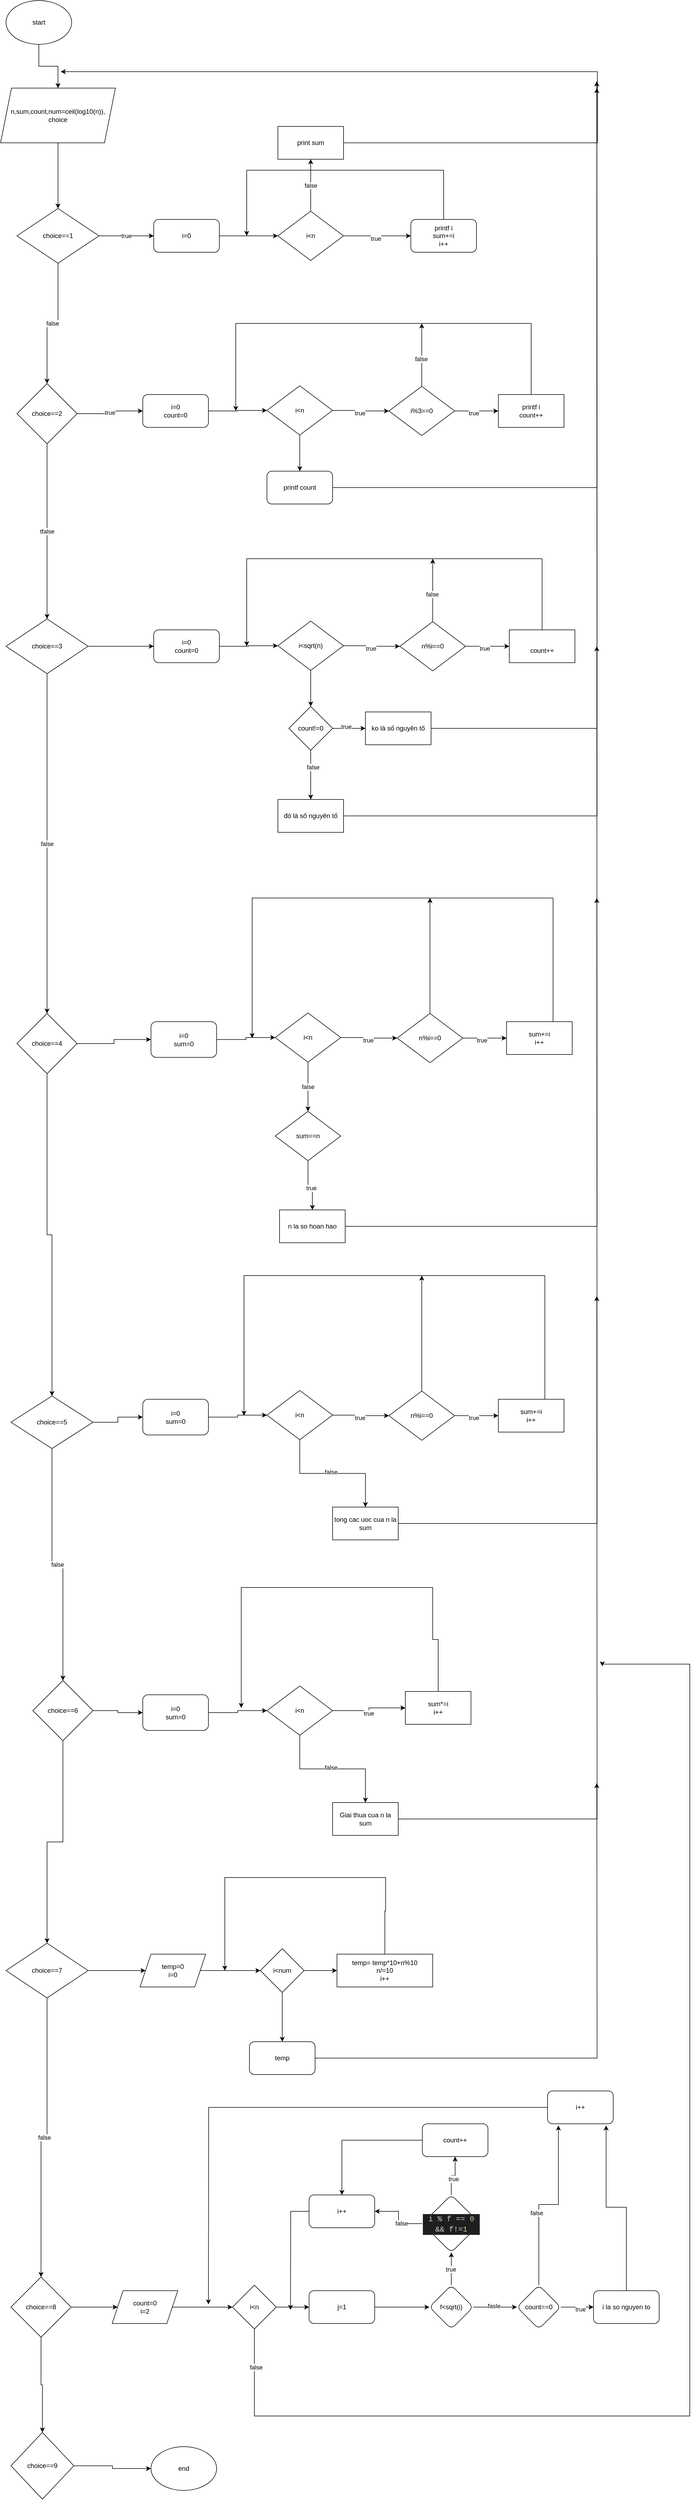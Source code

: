<mxfile version="22.0.3" type="device">
  <diagram id="C5RBs43oDa-KdzZeNtuy" name="Page-1">
    <mxGraphModel dx="1233" dy="794" grid="1" gridSize="10" guides="1" tooltips="1" connect="1" arrows="1" fold="1" page="1" pageScale="1" pageWidth="827" pageHeight="1169" math="0" shadow="0">
      <root>
        <mxCell id="WIyWlLk6GJQsqaUBKTNV-0" />
        <mxCell id="WIyWlLk6GJQsqaUBKTNV-1" parent="WIyWlLk6GJQsqaUBKTNV-0" />
        <mxCell id="H0WgUMYi6zJlOxPKGB-7-2" style="edgeStyle=orthogonalEdgeStyle;rounded=0;orthogonalLoop=1;jettySize=auto;html=1;entryX=0.5;entryY=0;entryDx=0;entryDy=0;" parent="WIyWlLk6GJQsqaUBKTNV-1" source="H0WgUMYi6zJlOxPKGB-7-0" target="H0WgUMYi6zJlOxPKGB-7-21" edge="1">
          <mxGeometry relative="1" as="geometry">
            <mxPoint x="380" y="270" as="targetPoint" />
          </mxGeometry>
        </mxCell>
        <mxCell id="H0WgUMYi6zJlOxPKGB-7-0" value="start" style="ellipse;whiteSpace=wrap;html=1;" parent="WIyWlLk6GJQsqaUBKTNV-1" vertex="1">
          <mxGeometry x="330" y="110" width="120" height="80" as="geometry" />
        </mxCell>
        <mxCell id="H0WgUMYi6zJlOxPKGB-7-23" style="edgeStyle=orthogonalEdgeStyle;rounded=0;orthogonalLoop=1;jettySize=auto;html=1;entryX=0.5;entryY=0;entryDx=0;entryDy=0;" parent="WIyWlLk6GJQsqaUBKTNV-1" source="H0WgUMYi6zJlOxPKGB-7-21" target="H0WgUMYi6zJlOxPKGB-7-22" edge="1">
          <mxGeometry relative="1" as="geometry" />
        </mxCell>
        <mxCell id="H0WgUMYi6zJlOxPKGB-7-21" value="n,sum,count,num=ceil(log10(n)),&lt;br&gt;choice" style="shape=parallelogram;perimeter=parallelogramPerimeter;whiteSpace=wrap;html=1;fixedSize=1;" parent="WIyWlLk6GJQsqaUBKTNV-1" vertex="1">
          <mxGeometry x="320" y="270" width="210" height="100" as="geometry" />
        </mxCell>
        <mxCell id="H0WgUMYi6zJlOxPKGB-7-26" value="false" style="edgeStyle=orthogonalEdgeStyle;rounded=0;orthogonalLoop=1;jettySize=auto;html=1;entryX=0.5;entryY=0;entryDx=0;entryDy=0;" parent="WIyWlLk6GJQsqaUBKTNV-1" source="H0WgUMYi6zJlOxPKGB-7-22" target="H0WgUMYi6zJlOxPKGB-7-24" edge="1">
          <mxGeometry relative="1" as="geometry" />
        </mxCell>
        <mxCell id="H0WgUMYi6zJlOxPKGB-7-42" value="true" style="edgeStyle=orthogonalEdgeStyle;rounded=0;orthogonalLoop=1;jettySize=auto;html=1;entryX=0;entryY=0.5;entryDx=0;entryDy=0;" parent="WIyWlLk6GJQsqaUBKTNV-1" source="H0WgUMYi6zJlOxPKGB-7-22" target="H0WgUMYi6zJlOxPKGB-7-41" edge="1">
          <mxGeometry relative="1" as="geometry" />
        </mxCell>
        <mxCell id="H0WgUMYi6zJlOxPKGB-7-22" value="choice==1" style="rhombus;whiteSpace=wrap;html=1;" parent="WIyWlLk6GJQsqaUBKTNV-1" vertex="1">
          <mxGeometry x="350" y="490" width="150" height="100" as="geometry" />
        </mxCell>
        <mxCell id="H0WgUMYi6zJlOxPKGB-7-33" value="tfalse" style="edgeStyle=orthogonalEdgeStyle;rounded=0;orthogonalLoop=1;jettySize=auto;html=1;entryX=0.5;entryY=0;entryDx=0;entryDy=0;" parent="WIyWlLk6GJQsqaUBKTNV-1" source="H0WgUMYi6zJlOxPKGB-7-24" target="H0WgUMYi6zJlOxPKGB-7-28" edge="1">
          <mxGeometry relative="1" as="geometry" />
        </mxCell>
        <mxCell id="H0WgUMYi6zJlOxPKGB-7-24" value="choice==2" style="rhombus;whiteSpace=wrap;html=1;" parent="WIyWlLk6GJQsqaUBKTNV-1" vertex="1">
          <mxGeometry x="350" y="810" width="110" height="110" as="geometry" />
        </mxCell>
        <mxCell id="H0WgUMYi6zJlOxPKGB-7-27" value="false" style="edgeStyle=orthogonalEdgeStyle;rounded=0;orthogonalLoop=1;jettySize=auto;html=1;entryX=0.5;entryY=0;entryDx=0;entryDy=0;" parent="WIyWlLk6GJQsqaUBKTNV-1" source="H0WgUMYi6zJlOxPKGB-7-28" target="H0WgUMYi6zJlOxPKGB-7-29" edge="1">
          <mxGeometry relative="1" as="geometry" />
        </mxCell>
        <mxCell id="H0WgUMYi6zJlOxPKGB-7-104" style="edgeStyle=orthogonalEdgeStyle;rounded=0;orthogonalLoop=1;jettySize=auto;html=1;entryX=0;entryY=0.5;entryDx=0;entryDy=0;" parent="WIyWlLk6GJQsqaUBKTNV-1" source="H0WgUMYi6zJlOxPKGB-7-28" target="H0WgUMYi6zJlOxPKGB-7-91" edge="1">
          <mxGeometry relative="1" as="geometry" />
        </mxCell>
        <mxCell id="H0WgUMYi6zJlOxPKGB-7-28" value="choice==3" style="rhombus;whiteSpace=wrap;html=1;" parent="WIyWlLk6GJQsqaUBKTNV-1" vertex="1">
          <mxGeometry x="330" y="1240" width="150" height="100" as="geometry" />
        </mxCell>
        <mxCell id="H0WgUMYi6zJlOxPKGB-7-34" style="edgeStyle=orthogonalEdgeStyle;rounded=0;orthogonalLoop=1;jettySize=auto;html=1;entryX=0.5;entryY=0;entryDx=0;entryDy=0;" parent="WIyWlLk6GJQsqaUBKTNV-1" source="H0WgUMYi6zJlOxPKGB-7-29" target="H0WgUMYi6zJlOxPKGB-7-31" edge="1">
          <mxGeometry relative="1" as="geometry" />
        </mxCell>
        <mxCell id="Oh5g9ZbilyhvjwCsrJwf-10" style="edgeStyle=orthogonalEdgeStyle;rounded=0;orthogonalLoop=1;jettySize=auto;html=1;entryX=0;entryY=0.5;entryDx=0;entryDy=0;" edge="1" parent="WIyWlLk6GJQsqaUBKTNV-1" source="H0WgUMYi6zJlOxPKGB-7-29" target="Oh5g9ZbilyhvjwCsrJwf-1">
          <mxGeometry relative="1" as="geometry" />
        </mxCell>
        <mxCell id="H0WgUMYi6zJlOxPKGB-7-29" value="choice==4" style="rhombus;whiteSpace=wrap;html=1;" parent="WIyWlLk6GJQsqaUBKTNV-1" vertex="1">
          <mxGeometry x="350" y="1961" width="110" height="110" as="geometry" />
        </mxCell>
        <mxCell id="H0WgUMYi6zJlOxPKGB-7-30" value="false" style="edgeStyle=orthogonalEdgeStyle;rounded=0;orthogonalLoop=1;jettySize=auto;html=1;entryX=0.5;entryY=0;entryDx=0;entryDy=0;" parent="WIyWlLk6GJQsqaUBKTNV-1" source="H0WgUMYi6zJlOxPKGB-7-31" target="H0WgUMYi6zJlOxPKGB-7-32" edge="1">
          <mxGeometry relative="1" as="geometry" />
        </mxCell>
        <mxCell id="Oh5g9ZbilyhvjwCsrJwf-34" style="edgeStyle=orthogonalEdgeStyle;rounded=0;orthogonalLoop=1;jettySize=auto;html=1;entryX=0;entryY=0.5;entryDx=0;entryDy=0;" edge="1" parent="WIyWlLk6GJQsqaUBKTNV-1" source="H0WgUMYi6zJlOxPKGB-7-31" target="Oh5g9ZbilyhvjwCsrJwf-23">
          <mxGeometry relative="1" as="geometry" />
        </mxCell>
        <mxCell id="H0WgUMYi6zJlOxPKGB-7-31" value="choice==5" style="rhombus;whiteSpace=wrap;html=1;" parent="WIyWlLk6GJQsqaUBKTNV-1" vertex="1">
          <mxGeometry x="339" y="2660" width="150" height="96" as="geometry" />
        </mxCell>
        <mxCell id="H0WgUMYi6zJlOxPKGB-7-38" style="edgeStyle=orthogonalEdgeStyle;rounded=0;orthogonalLoop=1;jettySize=auto;html=1;entryX=0.5;entryY=0;entryDx=0;entryDy=0;" parent="WIyWlLk6GJQsqaUBKTNV-1" source="H0WgUMYi6zJlOxPKGB-7-32" target="H0WgUMYi6zJlOxPKGB-7-36" edge="1">
          <mxGeometry relative="1" as="geometry" />
        </mxCell>
        <mxCell id="Oh5g9ZbilyhvjwCsrJwf-58" style="edgeStyle=orthogonalEdgeStyle;rounded=0;orthogonalLoop=1;jettySize=auto;html=1;entryX=0;entryY=0.5;entryDx=0;entryDy=0;" edge="1" parent="WIyWlLk6GJQsqaUBKTNV-1" source="H0WgUMYi6zJlOxPKGB-7-32" target="Oh5g9ZbilyhvjwCsrJwf-45">
          <mxGeometry relative="1" as="geometry" />
        </mxCell>
        <mxCell id="H0WgUMYi6zJlOxPKGB-7-32" value="choice==6" style="rhombus;whiteSpace=wrap;html=1;" parent="WIyWlLk6GJQsqaUBKTNV-1" vertex="1">
          <mxGeometry x="379" y="3180" width="110" height="110" as="geometry" />
        </mxCell>
        <mxCell id="H0WgUMYi6zJlOxPKGB-7-35" value="false" style="edgeStyle=orthogonalEdgeStyle;rounded=0;orthogonalLoop=1;jettySize=auto;html=1;entryX=0.5;entryY=0;entryDx=0;entryDy=0;" parent="WIyWlLk6GJQsqaUBKTNV-1" source="H0WgUMYi6zJlOxPKGB-7-36" target="H0WgUMYi6zJlOxPKGB-7-37" edge="1">
          <mxGeometry relative="1" as="geometry" />
        </mxCell>
        <mxCell id="Oh5g9ZbilyhvjwCsrJwf-62" value="" style="edgeStyle=orthogonalEdgeStyle;rounded=0;orthogonalLoop=1;jettySize=auto;html=1;" edge="1" parent="WIyWlLk6GJQsqaUBKTNV-1" source="H0WgUMYi6zJlOxPKGB-7-36" target="Oh5g9ZbilyhvjwCsrJwf-61">
          <mxGeometry relative="1" as="geometry" />
        </mxCell>
        <mxCell id="H0WgUMYi6zJlOxPKGB-7-36" value="choice==7" style="rhombus;whiteSpace=wrap;html=1;" parent="WIyWlLk6GJQsqaUBKTNV-1" vertex="1">
          <mxGeometry x="330" y="3660" width="150" height="100" as="geometry" />
        </mxCell>
        <mxCell id="H0WgUMYi6zJlOxPKGB-7-40" style="edgeStyle=orthogonalEdgeStyle;rounded=0;orthogonalLoop=1;jettySize=auto;html=1;entryX=0.5;entryY=0;entryDx=0;entryDy=0;" parent="WIyWlLk6GJQsqaUBKTNV-1" source="H0WgUMYi6zJlOxPKGB-7-37" target="H0WgUMYi6zJlOxPKGB-7-39" edge="1">
          <mxGeometry relative="1" as="geometry" />
        </mxCell>
        <mxCell id="Oh5g9ZbilyhvjwCsrJwf-76" value="" style="edgeStyle=orthogonalEdgeStyle;rounded=0;orthogonalLoop=1;jettySize=auto;html=1;" edge="1" parent="WIyWlLk6GJQsqaUBKTNV-1" source="H0WgUMYi6zJlOxPKGB-7-37" target="Oh5g9ZbilyhvjwCsrJwf-75">
          <mxGeometry relative="1" as="geometry" />
        </mxCell>
        <mxCell id="H0WgUMYi6zJlOxPKGB-7-37" value="choice==8" style="rhombus;whiteSpace=wrap;html=1;" parent="WIyWlLk6GJQsqaUBKTNV-1" vertex="1">
          <mxGeometry x="339" y="4270" width="110" height="110" as="geometry" />
        </mxCell>
        <mxCell id="Oh5g9ZbilyhvjwCsrJwf-111" style="edgeStyle=orthogonalEdgeStyle;rounded=0;orthogonalLoop=1;jettySize=auto;html=1;entryX=0;entryY=0.5;entryDx=0;entryDy=0;" edge="1" parent="WIyWlLk6GJQsqaUBKTNV-1" source="H0WgUMYi6zJlOxPKGB-7-39" target="Oh5g9ZbilyhvjwCsrJwf-110">
          <mxGeometry relative="1" as="geometry" />
        </mxCell>
        <mxCell id="H0WgUMYi6zJlOxPKGB-7-39" value="choice==9" style="rhombus;whiteSpace=wrap;html=1;" parent="WIyWlLk6GJQsqaUBKTNV-1" vertex="1">
          <mxGeometry x="339" y="4554" width="115" height="122" as="geometry" />
        </mxCell>
        <mxCell id="H0WgUMYi6zJlOxPKGB-7-44" style="edgeStyle=orthogonalEdgeStyle;rounded=0;orthogonalLoop=1;jettySize=auto;html=1;entryX=0;entryY=0.5;entryDx=0;entryDy=0;" parent="WIyWlLk6GJQsqaUBKTNV-1" source="H0WgUMYi6zJlOxPKGB-7-41" target="H0WgUMYi6zJlOxPKGB-7-43" edge="1">
          <mxGeometry relative="1" as="geometry" />
        </mxCell>
        <mxCell id="H0WgUMYi6zJlOxPKGB-7-41" value="i=0" style="rounded=1;whiteSpace=wrap;html=1;" parent="WIyWlLk6GJQsqaUBKTNV-1" vertex="1">
          <mxGeometry x="600" y="510" width="120" height="60" as="geometry" />
        </mxCell>
        <mxCell id="H0WgUMYi6zJlOxPKGB-7-47" style="edgeStyle=orthogonalEdgeStyle;rounded=0;orthogonalLoop=1;jettySize=auto;html=1;entryX=0;entryY=0.5;entryDx=0;entryDy=0;" parent="WIyWlLk6GJQsqaUBKTNV-1" source="H0WgUMYi6zJlOxPKGB-7-43" target="H0WgUMYi6zJlOxPKGB-7-46" edge="1">
          <mxGeometry relative="1" as="geometry" />
        </mxCell>
        <mxCell id="H0WgUMYi6zJlOxPKGB-7-49" value="true" style="edgeLabel;html=1;align=center;verticalAlign=middle;resizable=0;points=[];" parent="H0WgUMYi6zJlOxPKGB-7-47" vertex="1" connectable="0">
          <mxGeometry x="-0.041" y="-5" relative="1" as="geometry">
            <mxPoint as="offset" />
          </mxGeometry>
        </mxCell>
        <mxCell id="H0WgUMYi6zJlOxPKGB-7-52" value="false" style="edgeStyle=orthogonalEdgeStyle;rounded=0;orthogonalLoop=1;jettySize=auto;html=1;" parent="WIyWlLk6GJQsqaUBKTNV-1" source="H0WgUMYi6zJlOxPKGB-7-43" target="H0WgUMYi6zJlOxPKGB-7-51" edge="1">
          <mxGeometry relative="1" as="geometry" />
        </mxCell>
        <mxCell id="H0WgUMYi6zJlOxPKGB-7-43" value="i&amp;lt;n" style="rhombus;whiteSpace=wrap;html=1;" parent="WIyWlLk6GJQsqaUBKTNV-1" vertex="1">
          <mxGeometry x="827" y="495" width="120" height="90" as="geometry" />
        </mxCell>
        <mxCell id="H0WgUMYi6zJlOxPKGB-7-48" style="edgeStyle=orthogonalEdgeStyle;rounded=0;orthogonalLoop=1;jettySize=auto;html=1;" parent="WIyWlLk6GJQsqaUBKTNV-1" source="H0WgUMYi6zJlOxPKGB-7-46" edge="1">
          <mxGeometry relative="1" as="geometry">
            <mxPoint x="770" y="540" as="targetPoint" />
            <Array as="points">
              <mxPoint x="1130" y="420" />
            </Array>
          </mxGeometry>
        </mxCell>
        <mxCell id="H0WgUMYi6zJlOxPKGB-7-46" value="printf i&lt;br&gt;sum+=i&lt;br&gt;i++" style="rounded=1;whiteSpace=wrap;html=1;" parent="WIyWlLk6GJQsqaUBKTNV-1" vertex="1">
          <mxGeometry x="1070" y="510" width="120" height="60" as="geometry" />
        </mxCell>
        <mxCell id="H0WgUMYi6zJlOxPKGB-7-53" style="edgeStyle=orthogonalEdgeStyle;rounded=0;orthogonalLoop=1;jettySize=auto;html=1;" parent="WIyWlLk6GJQsqaUBKTNV-1" source="H0WgUMYi6zJlOxPKGB-7-51" edge="1">
          <mxGeometry relative="1" as="geometry">
            <mxPoint x="430" y="240" as="targetPoint" />
            <Array as="points">
              <mxPoint x="1411" y="370" />
            </Array>
          </mxGeometry>
        </mxCell>
        <mxCell id="H0WgUMYi6zJlOxPKGB-7-51" value="print sum" style="whiteSpace=wrap;html=1;" parent="WIyWlLk6GJQsqaUBKTNV-1" vertex="1">
          <mxGeometry x="827" y="340" width="120" height="60" as="geometry" />
        </mxCell>
        <mxCell id="H0WgUMYi6zJlOxPKGB-7-54" value="true" style="edgeStyle=orthogonalEdgeStyle;rounded=0;orthogonalLoop=1;jettySize=auto;html=1;entryX=0;entryY=0.5;entryDx=0;entryDy=0;exitX=1;exitY=0.5;exitDx=0;exitDy=0;" parent="WIyWlLk6GJQsqaUBKTNV-1" source="H0WgUMYi6zJlOxPKGB-7-24" target="H0WgUMYi6zJlOxPKGB-7-56" edge="1">
          <mxGeometry relative="1" as="geometry">
            <mxPoint x="460" y="860" as="sourcePoint" />
          </mxGeometry>
        </mxCell>
        <mxCell id="H0WgUMYi6zJlOxPKGB-7-55" style="edgeStyle=orthogonalEdgeStyle;rounded=0;orthogonalLoop=1;jettySize=auto;html=1;entryX=0;entryY=0.5;entryDx=0;entryDy=0;" parent="WIyWlLk6GJQsqaUBKTNV-1" source="H0WgUMYi6zJlOxPKGB-7-56" target="H0WgUMYi6zJlOxPKGB-7-60" edge="1">
          <mxGeometry relative="1" as="geometry" />
        </mxCell>
        <mxCell id="H0WgUMYi6zJlOxPKGB-7-56" value="i=0&lt;br&gt;count=0" style="rounded=1;whiteSpace=wrap;html=1;" parent="WIyWlLk6GJQsqaUBKTNV-1" vertex="1">
          <mxGeometry x="580" y="830" width="120" height="60" as="geometry" />
        </mxCell>
        <mxCell id="H0WgUMYi6zJlOxPKGB-7-57" style="edgeStyle=orthogonalEdgeStyle;rounded=0;orthogonalLoop=1;jettySize=auto;html=1;entryX=0;entryY=0.5;entryDx=0;entryDy=0;" parent="WIyWlLk6GJQsqaUBKTNV-1" source="H0WgUMYi6zJlOxPKGB-7-60" target="H0WgUMYi6zJlOxPKGB-7-64" edge="1">
          <mxGeometry relative="1" as="geometry">
            <mxPoint x="1050" y="860.0" as="targetPoint" />
          </mxGeometry>
        </mxCell>
        <mxCell id="H0WgUMYi6zJlOxPKGB-7-58" value="true" style="edgeLabel;html=1;align=center;verticalAlign=middle;resizable=0;points=[];" parent="H0WgUMYi6zJlOxPKGB-7-57" vertex="1" connectable="0">
          <mxGeometry x="-0.041" y="-5" relative="1" as="geometry">
            <mxPoint as="offset" />
          </mxGeometry>
        </mxCell>
        <mxCell id="H0WgUMYi6zJlOxPKGB-7-73" style="edgeStyle=orthogonalEdgeStyle;rounded=0;orthogonalLoop=1;jettySize=auto;html=1;" parent="WIyWlLk6GJQsqaUBKTNV-1" source="H0WgUMYi6zJlOxPKGB-7-60" target="H0WgUMYi6zJlOxPKGB-7-74" edge="1">
          <mxGeometry relative="1" as="geometry">
            <mxPoint x="867" y="990.0" as="targetPoint" />
          </mxGeometry>
        </mxCell>
        <mxCell id="H0WgUMYi6zJlOxPKGB-7-60" value="i&amp;lt;n" style="rhombus;whiteSpace=wrap;html=1;" parent="WIyWlLk6GJQsqaUBKTNV-1" vertex="1">
          <mxGeometry x="807" y="814" width="120" height="90" as="geometry" />
        </mxCell>
        <mxCell id="H0WgUMYi6zJlOxPKGB-7-66" value="" style="edgeStyle=orthogonalEdgeStyle;rounded=0;orthogonalLoop=1;jettySize=auto;html=1;" parent="WIyWlLk6GJQsqaUBKTNV-1" source="H0WgUMYi6zJlOxPKGB-7-64" target="H0WgUMYi6zJlOxPKGB-7-65" edge="1">
          <mxGeometry relative="1" as="geometry" />
        </mxCell>
        <mxCell id="H0WgUMYi6zJlOxPKGB-7-69" value="true" style="edgeLabel;html=1;align=center;verticalAlign=middle;resizable=0;points=[];" parent="H0WgUMYi6zJlOxPKGB-7-66" vertex="1" connectable="0">
          <mxGeometry x="-0.121" y="-4" relative="1" as="geometry">
            <mxPoint as="offset" />
          </mxGeometry>
        </mxCell>
        <mxCell id="H0WgUMYi6zJlOxPKGB-7-68" style="edgeStyle=orthogonalEdgeStyle;rounded=0;orthogonalLoop=1;jettySize=auto;html=1;" parent="WIyWlLk6GJQsqaUBKTNV-1" source="H0WgUMYi6zJlOxPKGB-7-64" edge="1">
          <mxGeometry relative="1" as="geometry">
            <mxPoint x="1090" y="700" as="targetPoint" />
          </mxGeometry>
        </mxCell>
        <mxCell id="H0WgUMYi6zJlOxPKGB-7-72" value="false" style="edgeLabel;html=1;align=center;verticalAlign=middle;resizable=0;points=[];" parent="H0WgUMYi6zJlOxPKGB-7-68" vertex="1" connectable="0">
          <mxGeometry x="-0.111" y="1" relative="1" as="geometry">
            <mxPoint y="1" as="offset" />
          </mxGeometry>
        </mxCell>
        <mxCell id="H0WgUMYi6zJlOxPKGB-7-64" value="i%3==0" style="rhombus;whiteSpace=wrap;html=1;" parent="WIyWlLk6GJQsqaUBKTNV-1" vertex="1">
          <mxGeometry x="1030" y="815" width="120" height="90" as="geometry" />
        </mxCell>
        <mxCell id="H0WgUMYi6zJlOxPKGB-7-67" style="edgeStyle=orthogonalEdgeStyle;rounded=0;orthogonalLoop=1;jettySize=auto;html=1;" parent="WIyWlLk6GJQsqaUBKTNV-1" source="H0WgUMYi6zJlOxPKGB-7-65" edge="1">
          <mxGeometry relative="1" as="geometry">
            <mxPoint x="750" y="860" as="targetPoint" />
            <Array as="points">
              <mxPoint x="1290" y="700" />
              <mxPoint x="750" y="700" />
            </Array>
          </mxGeometry>
        </mxCell>
        <mxCell id="H0WgUMYi6zJlOxPKGB-7-65" value="printf i&lt;br&gt;count++" style="whiteSpace=wrap;html=1;" parent="WIyWlLk6GJQsqaUBKTNV-1" vertex="1">
          <mxGeometry x="1230" y="830" width="120" height="60" as="geometry" />
        </mxCell>
        <mxCell id="H0WgUMYi6zJlOxPKGB-7-75" style="edgeStyle=orthogonalEdgeStyle;rounded=0;orthogonalLoop=1;jettySize=auto;html=1;" parent="WIyWlLk6GJQsqaUBKTNV-1" source="H0WgUMYi6zJlOxPKGB-7-74" edge="1">
          <mxGeometry relative="1" as="geometry">
            <mxPoint x="1410" y="257.647" as="targetPoint" />
          </mxGeometry>
        </mxCell>
        <mxCell id="H0WgUMYi6zJlOxPKGB-7-74" value="printf count" style="rounded=1;whiteSpace=wrap;html=1;" parent="WIyWlLk6GJQsqaUBKTNV-1" vertex="1">
          <mxGeometry x="807" y="970.0" width="120" height="60" as="geometry" />
        </mxCell>
        <mxCell id="H0WgUMYi6zJlOxPKGB-7-90" style="edgeStyle=orthogonalEdgeStyle;rounded=0;orthogonalLoop=1;jettySize=auto;html=1;entryX=0;entryY=0.5;entryDx=0;entryDy=0;" parent="WIyWlLk6GJQsqaUBKTNV-1" source="H0WgUMYi6zJlOxPKGB-7-91" target="H0WgUMYi6zJlOxPKGB-7-95" edge="1">
          <mxGeometry relative="1" as="geometry" />
        </mxCell>
        <mxCell id="H0WgUMYi6zJlOxPKGB-7-91" value="i=0&lt;br&gt;count=0" style="rounded=1;whiteSpace=wrap;html=1;" parent="WIyWlLk6GJQsqaUBKTNV-1" vertex="1">
          <mxGeometry x="600" y="1260" width="120" height="60" as="geometry" />
        </mxCell>
        <mxCell id="H0WgUMYi6zJlOxPKGB-7-92" style="edgeStyle=orthogonalEdgeStyle;rounded=0;orthogonalLoop=1;jettySize=auto;html=1;entryX=0;entryY=0.5;entryDx=0;entryDy=0;" parent="WIyWlLk6GJQsqaUBKTNV-1" source="H0WgUMYi6zJlOxPKGB-7-95" target="H0WgUMYi6zJlOxPKGB-7-100" edge="1">
          <mxGeometry relative="1" as="geometry">
            <mxPoint x="1070" y="1290.0" as="targetPoint" />
          </mxGeometry>
        </mxCell>
        <mxCell id="H0WgUMYi6zJlOxPKGB-7-93" value="true" style="edgeLabel;html=1;align=center;verticalAlign=middle;resizable=0;points=[];" parent="H0WgUMYi6zJlOxPKGB-7-92" vertex="1" connectable="0">
          <mxGeometry x="-0.041" y="-5" relative="1" as="geometry">
            <mxPoint as="offset" />
          </mxGeometry>
        </mxCell>
        <mxCell id="H0WgUMYi6zJlOxPKGB-7-94" style="edgeStyle=orthogonalEdgeStyle;rounded=0;orthogonalLoop=1;jettySize=auto;html=1;" parent="WIyWlLk6GJQsqaUBKTNV-1" source="H0WgUMYi6zJlOxPKGB-7-95" target="H0WgUMYi6zJlOxPKGB-7-105" edge="1">
          <mxGeometry relative="1" as="geometry">
            <mxPoint x="887" y="1400" as="targetPoint" />
          </mxGeometry>
        </mxCell>
        <mxCell id="H0WgUMYi6zJlOxPKGB-7-95" value="i&amp;lt;sqrt(n)" style="rhombus;whiteSpace=wrap;html=1;" parent="WIyWlLk6GJQsqaUBKTNV-1" vertex="1">
          <mxGeometry x="827" y="1244" width="120" height="90" as="geometry" />
        </mxCell>
        <mxCell id="H0WgUMYi6zJlOxPKGB-7-96" value="" style="edgeStyle=orthogonalEdgeStyle;rounded=0;orthogonalLoop=1;jettySize=auto;html=1;" parent="WIyWlLk6GJQsqaUBKTNV-1" source="H0WgUMYi6zJlOxPKGB-7-100" target="H0WgUMYi6zJlOxPKGB-7-102" edge="1">
          <mxGeometry relative="1" as="geometry" />
        </mxCell>
        <mxCell id="H0WgUMYi6zJlOxPKGB-7-97" value="true" style="edgeLabel;html=1;align=center;verticalAlign=middle;resizable=0;points=[];" parent="H0WgUMYi6zJlOxPKGB-7-96" vertex="1" connectable="0">
          <mxGeometry x="-0.121" y="-4" relative="1" as="geometry">
            <mxPoint as="offset" />
          </mxGeometry>
        </mxCell>
        <mxCell id="H0WgUMYi6zJlOxPKGB-7-98" style="edgeStyle=orthogonalEdgeStyle;rounded=0;orthogonalLoop=1;jettySize=auto;html=1;" parent="WIyWlLk6GJQsqaUBKTNV-1" source="H0WgUMYi6zJlOxPKGB-7-100" edge="1">
          <mxGeometry relative="1" as="geometry">
            <mxPoint x="1110" y="1130" as="targetPoint" />
          </mxGeometry>
        </mxCell>
        <mxCell id="H0WgUMYi6zJlOxPKGB-7-99" value="false" style="edgeLabel;html=1;align=center;verticalAlign=middle;resizable=0;points=[];" parent="H0WgUMYi6zJlOxPKGB-7-98" vertex="1" connectable="0">
          <mxGeometry x="-0.111" y="1" relative="1" as="geometry">
            <mxPoint y="1" as="offset" />
          </mxGeometry>
        </mxCell>
        <mxCell id="H0WgUMYi6zJlOxPKGB-7-100" value="n%i==0" style="rhombus;whiteSpace=wrap;html=1;" parent="WIyWlLk6GJQsqaUBKTNV-1" vertex="1">
          <mxGeometry x="1050" y="1245" width="120" height="90" as="geometry" />
        </mxCell>
        <mxCell id="H0WgUMYi6zJlOxPKGB-7-101" style="edgeStyle=orthogonalEdgeStyle;rounded=0;orthogonalLoop=1;jettySize=auto;html=1;" parent="WIyWlLk6GJQsqaUBKTNV-1" source="H0WgUMYi6zJlOxPKGB-7-102" edge="1">
          <mxGeometry relative="1" as="geometry">
            <mxPoint x="770" y="1290" as="targetPoint" />
            <Array as="points">
              <mxPoint x="1310" y="1130" />
              <mxPoint x="770" y="1130" />
            </Array>
          </mxGeometry>
        </mxCell>
        <mxCell id="H0WgUMYi6zJlOxPKGB-7-102" value="&lt;br&gt;count++" style="whiteSpace=wrap;html=1;" parent="WIyWlLk6GJQsqaUBKTNV-1" vertex="1">
          <mxGeometry x="1250" y="1260" width="120" height="60" as="geometry" />
        </mxCell>
        <mxCell id="H0WgUMYi6zJlOxPKGB-7-107" value="" style="edgeStyle=orthogonalEdgeStyle;rounded=0;orthogonalLoop=1;jettySize=auto;html=1;" parent="WIyWlLk6GJQsqaUBKTNV-1" source="H0WgUMYi6zJlOxPKGB-7-105" target="H0WgUMYi6zJlOxPKGB-7-106" edge="1">
          <mxGeometry relative="1" as="geometry" />
        </mxCell>
        <mxCell id="H0WgUMYi6zJlOxPKGB-7-110" value="true" style="edgeLabel;html=1;align=center;verticalAlign=middle;resizable=0;points=[];" parent="H0WgUMYi6zJlOxPKGB-7-107" vertex="1" connectable="0">
          <mxGeometry x="-0.198" y="3" relative="1" as="geometry">
            <mxPoint x="1" as="offset" />
          </mxGeometry>
        </mxCell>
        <mxCell id="H0WgUMYi6zJlOxPKGB-7-109" value="" style="edgeStyle=orthogonalEdgeStyle;rounded=0;orthogonalLoop=1;jettySize=auto;html=1;" parent="WIyWlLk6GJQsqaUBKTNV-1" source="H0WgUMYi6zJlOxPKGB-7-105" target="H0WgUMYi6zJlOxPKGB-7-108" edge="1">
          <mxGeometry relative="1" as="geometry" />
        </mxCell>
        <mxCell id="H0WgUMYi6zJlOxPKGB-7-111" value="false" style="edgeLabel;html=1;align=center;verticalAlign=middle;resizable=0;points=[];" parent="H0WgUMYi6zJlOxPKGB-7-109" vertex="1" connectable="0">
          <mxGeometry x="-0.318" y="4" relative="1" as="geometry">
            <mxPoint as="offset" />
          </mxGeometry>
        </mxCell>
        <mxCell id="H0WgUMYi6zJlOxPKGB-7-105" value="count!=0" style="rhombus;whiteSpace=wrap;html=1;" parent="WIyWlLk6GJQsqaUBKTNV-1" vertex="1">
          <mxGeometry x="847" y="1400" width="80" height="80" as="geometry" />
        </mxCell>
        <mxCell id="H0WgUMYi6zJlOxPKGB-7-112" style="edgeStyle=orthogonalEdgeStyle;rounded=0;orthogonalLoop=1;jettySize=auto;html=1;" parent="WIyWlLk6GJQsqaUBKTNV-1" source="H0WgUMYi6zJlOxPKGB-7-106" edge="1">
          <mxGeometry relative="1" as="geometry">
            <mxPoint x="1410" y="257.647" as="targetPoint" />
          </mxGeometry>
        </mxCell>
        <mxCell id="H0WgUMYi6zJlOxPKGB-7-106" value="ko là số nguyên tố" style="whiteSpace=wrap;html=1;" parent="WIyWlLk6GJQsqaUBKTNV-1" vertex="1">
          <mxGeometry x="987" y="1410" width="120" height="60" as="geometry" />
        </mxCell>
        <mxCell id="H0WgUMYi6zJlOxPKGB-7-113" style="edgeStyle=orthogonalEdgeStyle;rounded=0;orthogonalLoop=1;jettySize=auto;html=1;" parent="WIyWlLk6GJQsqaUBKTNV-1" source="H0WgUMYi6zJlOxPKGB-7-108" edge="1">
          <mxGeometry relative="1" as="geometry">
            <mxPoint x="1410" y="270" as="targetPoint" />
          </mxGeometry>
        </mxCell>
        <mxCell id="H0WgUMYi6zJlOxPKGB-7-108" value="đó là số nguyên tố" style="whiteSpace=wrap;html=1;" parent="WIyWlLk6GJQsqaUBKTNV-1" vertex="1">
          <mxGeometry x="827" y="1570" width="120" height="60" as="geometry" />
        </mxCell>
        <mxCell id="Oh5g9ZbilyhvjwCsrJwf-0" style="edgeStyle=orthogonalEdgeStyle;rounded=0;orthogonalLoop=1;jettySize=auto;html=1;entryX=0;entryY=0.5;entryDx=0;entryDy=0;" edge="1" parent="WIyWlLk6GJQsqaUBKTNV-1" source="Oh5g9ZbilyhvjwCsrJwf-1" target="Oh5g9ZbilyhvjwCsrJwf-4">
          <mxGeometry relative="1" as="geometry" />
        </mxCell>
        <mxCell id="Oh5g9ZbilyhvjwCsrJwf-1" value="i=0&lt;br&gt;sum=0" style="rounded=1;whiteSpace=wrap;html=1;" vertex="1" parent="WIyWlLk6GJQsqaUBKTNV-1">
          <mxGeometry x="595" y="1976" width="120" height="65.23" as="geometry" />
        </mxCell>
        <mxCell id="Oh5g9ZbilyhvjwCsrJwf-2" style="edgeStyle=orthogonalEdgeStyle;rounded=0;orthogonalLoop=1;jettySize=auto;html=1;entryX=0;entryY=0.5;entryDx=0;entryDy=0;" edge="1" parent="WIyWlLk6GJQsqaUBKTNV-1" source="Oh5g9ZbilyhvjwCsrJwf-4" target="Oh5g9ZbilyhvjwCsrJwf-8">
          <mxGeometry relative="1" as="geometry">
            <mxPoint x="1065" y="2006.0" as="targetPoint" />
          </mxGeometry>
        </mxCell>
        <mxCell id="Oh5g9ZbilyhvjwCsrJwf-3" value="true" style="edgeLabel;html=1;align=center;verticalAlign=middle;resizable=0;points=[];" vertex="1" connectable="0" parent="Oh5g9ZbilyhvjwCsrJwf-2">
          <mxGeometry x="-0.041" y="-5" relative="1" as="geometry">
            <mxPoint as="offset" />
          </mxGeometry>
        </mxCell>
        <mxCell id="Oh5g9ZbilyhvjwCsrJwf-14" value="" style="edgeStyle=orthogonalEdgeStyle;rounded=0;orthogonalLoop=1;jettySize=auto;html=1;" edge="1" parent="WIyWlLk6GJQsqaUBKTNV-1" source="Oh5g9ZbilyhvjwCsrJwf-4" target="Oh5g9ZbilyhvjwCsrJwf-13">
          <mxGeometry relative="1" as="geometry" />
        </mxCell>
        <mxCell id="Oh5g9ZbilyhvjwCsrJwf-17" value="false" style="edgeLabel;html=1;align=center;verticalAlign=middle;resizable=0;points=[];" vertex="1" connectable="0" parent="Oh5g9ZbilyhvjwCsrJwf-14">
          <mxGeometry x="-0.032" y="-2" relative="1" as="geometry">
            <mxPoint x="2" y="1" as="offset" />
          </mxGeometry>
        </mxCell>
        <mxCell id="Oh5g9ZbilyhvjwCsrJwf-4" value="i&amp;lt;n" style="rhombus;whiteSpace=wrap;html=1;" vertex="1" parent="WIyWlLk6GJQsqaUBKTNV-1">
          <mxGeometry x="822" y="1960" width="120" height="90" as="geometry" />
        </mxCell>
        <mxCell id="Oh5g9ZbilyhvjwCsrJwf-5" value="" style="edgeStyle=orthogonalEdgeStyle;rounded=0;orthogonalLoop=1;jettySize=auto;html=1;" edge="1" parent="WIyWlLk6GJQsqaUBKTNV-1" source="Oh5g9ZbilyhvjwCsrJwf-8" target="Oh5g9ZbilyhvjwCsrJwf-9">
          <mxGeometry relative="1" as="geometry" />
        </mxCell>
        <mxCell id="Oh5g9ZbilyhvjwCsrJwf-6" value="true" style="edgeLabel;html=1;align=center;verticalAlign=middle;resizable=0;points=[];" vertex="1" connectable="0" parent="Oh5g9ZbilyhvjwCsrJwf-5">
          <mxGeometry x="-0.121" y="-4" relative="1" as="geometry">
            <mxPoint as="offset" />
          </mxGeometry>
        </mxCell>
        <mxCell id="Oh5g9ZbilyhvjwCsrJwf-20" style="edgeStyle=orthogonalEdgeStyle;rounded=0;orthogonalLoop=1;jettySize=auto;html=1;" edge="1" parent="WIyWlLk6GJQsqaUBKTNV-1" source="Oh5g9ZbilyhvjwCsrJwf-8">
          <mxGeometry relative="1" as="geometry">
            <mxPoint x="1105" y="1750" as="targetPoint" />
          </mxGeometry>
        </mxCell>
        <mxCell id="Oh5g9ZbilyhvjwCsrJwf-8" value="n%i==0" style="rhombus;whiteSpace=wrap;html=1;" vertex="1" parent="WIyWlLk6GJQsqaUBKTNV-1">
          <mxGeometry x="1045" y="1961" width="120" height="90" as="geometry" />
        </mxCell>
        <mxCell id="Oh5g9ZbilyhvjwCsrJwf-19" style="edgeStyle=orthogonalEdgeStyle;rounded=0;orthogonalLoop=1;jettySize=auto;html=1;" edge="1" parent="WIyWlLk6GJQsqaUBKTNV-1" source="Oh5g9ZbilyhvjwCsrJwf-9">
          <mxGeometry relative="1" as="geometry">
            <mxPoint x="780" y="2006" as="targetPoint" />
            <Array as="points">
              <mxPoint x="1330" y="1750" />
              <mxPoint x="780" y="1750" />
            </Array>
          </mxGeometry>
        </mxCell>
        <mxCell id="Oh5g9ZbilyhvjwCsrJwf-9" value="sum+=i&lt;br&gt;i++" style="whiteSpace=wrap;html=1;" vertex="1" parent="WIyWlLk6GJQsqaUBKTNV-1">
          <mxGeometry x="1245" y="1976" width="120" height="60" as="geometry" />
        </mxCell>
        <mxCell id="Oh5g9ZbilyhvjwCsrJwf-16" value="" style="edgeStyle=orthogonalEdgeStyle;rounded=0;orthogonalLoop=1;jettySize=auto;html=1;" edge="1" parent="WIyWlLk6GJQsqaUBKTNV-1" source="Oh5g9ZbilyhvjwCsrJwf-13" target="Oh5g9ZbilyhvjwCsrJwf-15">
          <mxGeometry relative="1" as="geometry" />
        </mxCell>
        <mxCell id="Oh5g9ZbilyhvjwCsrJwf-18" value="true" style="edgeLabel;html=1;align=center;verticalAlign=middle;resizable=0;points=[];" vertex="1" connectable="0" parent="Oh5g9ZbilyhvjwCsrJwf-16">
          <mxGeometry x="0.028" y="-4" relative="1" as="geometry">
            <mxPoint y="1" as="offset" />
          </mxGeometry>
        </mxCell>
        <mxCell id="Oh5g9ZbilyhvjwCsrJwf-13" value="sum==n" style="rhombus;whiteSpace=wrap;html=1;" vertex="1" parent="WIyWlLk6GJQsqaUBKTNV-1">
          <mxGeometry x="822" y="2140" width="120" height="90" as="geometry" />
        </mxCell>
        <mxCell id="Oh5g9ZbilyhvjwCsrJwf-21" style="edgeStyle=orthogonalEdgeStyle;rounded=0;orthogonalLoop=1;jettySize=auto;html=1;" edge="1" parent="WIyWlLk6GJQsqaUBKTNV-1" source="Oh5g9ZbilyhvjwCsrJwf-15">
          <mxGeometry relative="1" as="geometry">
            <mxPoint x="1410" y="1290" as="targetPoint" />
          </mxGeometry>
        </mxCell>
        <mxCell id="Oh5g9ZbilyhvjwCsrJwf-15" value="n la so hoan hao" style="whiteSpace=wrap;html=1;" vertex="1" parent="WIyWlLk6GJQsqaUBKTNV-1">
          <mxGeometry x="830" y="2320" width="120" height="60" as="geometry" />
        </mxCell>
        <mxCell id="Oh5g9ZbilyhvjwCsrJwf-22" style="edgeStyle=orthogonalEdgeStyle;rounded=0;orthogonalLoop=1;jettySize=auto;html=1;entryX=0;entryY=0.5;entryDx=0;entryDy=0;" edge="1" parent="WIyWlLk6GJQsqaUBKTNV-1" source="Oh5g9ZbilyhvjwCsrJwf-23" target="Oh5g9ZbilyhvjwCsrJwf-26">
          <mxGeometry relative="1" as="geometry" />
        </mxCell>
        <mxCell id="Oh5g9ZbilyhvjwCsrJwf-23" value="i=0&lt;br&gt;sum=0" style="rounded=1;whiteSpace=wrap;html=1;" vertex="1" parent="WIyWlLk6GJQsqaUBKTNV-1">
          <mxGeometry x="580" y="2666" width="120" height="65.23" as="geometry" />
        </mxCell>
        <mxCell id="Oh5g9ZbilyhvjwCsrJwf-24" style="edgeStyle=orthogonalEdgeStyle;rounded=0;orthogonalLoop=1;jettySize=auto;html=1;entryX=0;entryY=0.5;entryDx=0;entryDy=0;" edge="1" parent="WIyWlLk6GJQsqaUBKTNV-1" source="Oh5g9ZbilyhvjwCsrJwf-26" target="Oh5g9ZbilyhvjwCsrJwf-30">
          <mxGeometry relative="1" as="geometry">
            <mxPoint x="1050" y="2696" as="targetPoint" />
          </mxGeometry>
        </mxCell>
        <mxCell id="Oh5g9ZbilyhvjwCsrJwf-25" value="true" style="edgeLabel;html=1;align=center;verticalAlign=middle;resizable=0;points=[];" vertex="1" connectable="0" parent="Oh5g9ZbilyhvjwCsrJwf-24">
          <mxGeometry x="-0.041" y="-5" relative="1" as="geometry">
            <mxPoint as="offset" />
          </mxGeometry>
        </mxCell>
        <mxCell id="Oh5g9ZbilyhvjwCsrJwf-39" value="" style="edgeStyle=orthogonalEdgeStyle;rounded=0;orthogonalLoop=1;jettySize=auto;html=1;" edge="1" parent="WIyWlLk6GJQsqaUBKTNV-1" source="Oh5g9ZbilyhvjwCsrJwf-26" target="Oh5g9ZbilyhvjwCsrJwf-38">
          <mxGeometry relative="1" as="geometry" />
        </mxCell>
        <mxCell id="Oh5g9ZbilyhvjwCsrJwf-40" value="false" style="edgeLabel;html=1;align=center;verticalAlign=middle;resizable=0;points=[];" vertex="1" connectable="0" parent="Oh5g9ZbilyhvjwCsrJwf-39">
          <mxGeometry x="-0.026" y="3" relative="1" as="geometry">
            <mxPoint as="offset" />
          </mxGeometry>
        </mxCell>
        <mxCell id="Oh5g9ZbilyhvjwCsrJwf-26" value="i&amp;lt;n" style="rhombus;whiteSpace=wrap;html=1;" vertex="1" parent="WIyWlLk6GJQsqaUBKTNV-1">
          <mxGeometry x="807" y="2650" width="120" height="90" as="geometry" />
        </mxCell>
        <mxCell id="Oh5g9ZbilyhvjwCsrJwf-27" value="" style="edgeStyle=orthogonalEdgeStyle;rounded=0;orthogonalLoop=1;jettySize=auto;html=1;" edge="1" parent="WIyWlLk6GJQsqaUBKTNV-1" source="Oh5g9ZbilyhvjwCsrJwf-30" target="Oh5g9ZbilyhvjwCsrJwf-32">
          <mxGeometry relative="1" as="geometry" />
        </mxCell>
        <mxCell id="Oh5g9ZbilyhvjwCsrJwf-28" value="true" style="edgeLabel;html=1;align=center;verticalAlign=middle;resizable=0;points=[];" vertex="1" connectable="0" parent="Oh5g9ZbilyhvjwCsrJwf-27">
          <mxGeometry x="-0.121" y="-4" relative="1" as="geometry">
            <mxPoint as="offset" />
          </mxGeometry>
        </mxCell>
        <mxCell id="Oh5g9ZbilyhvjwCsrJwf-29" style="edgeStyle=orthogonalEdgeStyle;rounded=0;orthogonalLoop=1;jettySize=auto;html=1;" edge="1" parent="WIyWlLk6GJQsqaUBKTNV-1" source="Oh5g9ZbilyhvjwCsrJwf-30">
          <mxGeometry relative="1" as="geometry">
            <mxPoint x="1090" y="2440" as="targetPoint" />
          </mxGeometry>
        </mxCell>
        <mxCell id="Oh5g9ZbilyhvjwCsrJwf-30" value="n%i==0" style="rhombus;whiteSpace=wrap;html=1;" vertex="1" parent="WIyWlLk6GJQsqaUBKTNV-1">
          <mxGeometry x="1030" y="2651" width="120" height="90" as="geometry" />
        </mxCell>
        <mxCell id="Oh5g9ZbilyhvjwCsrJwf-31" style="edgeStyle=orthogonalEdgeStyle;rounded=0;orthogonalLoop=1;jettySize=auto;html=1;" edge="1" parent="WIyWlLk6GJQsqaUBKTNV-1" source="Oh5g9ZbilyhvjwCsrJwf-32">
          <mxGeometry relative="1" as="geometry">
            <mxPoint x="765" y="2696" as="targetPoint" />
            <Array as="points">
              <mxPoint x="1315" y="2440" />
              <mxPoint x="765" y="2440" />
            </Array>
          </mxGeometry>
        </mxCell>
        <mxCell id="Oh5g9ZbilyhvjwCsrJwf-32" value="sum+=i&lt;br&gt;i++" style="whiteSpace=wrap;html=1;" vertex="1" parent="WIyWlLk6GJQsqaUBKTNV-1">
          <mxGeometry x="1230" y="2666" width="120" height="60" as="geometry" />
        </mxCell>
        <mxCell id="Oh5g9ZbilyhvjwCsrJwf-43" style="edgeStyle=orthogonalEdgeStyle;rounded=0;orthogonalLoop=1;jettySize=auto;html=1;" edge="1" parent="WIyWlLk6GJQsqaUBKTNV-1" source="Oh5g9ZbilyhvjwCsrJwf-38">
          <mxGeometry relative="1" as="geometry">
            <mxPoint x="1410" y="1750" as="targetPoint" />
          </mxGeometry>
        </mxCell>
        <mxCell id="Oh5g9ZbilyhvjwCsrJwf-38" value="tong cac uoc cua n la&lt;br&gt;sum" style="whiteSpace=wrap;html=1;" vertex="1" parent="WIyWlLk6GJQsqaUBKTNV-1">
          <mxGeometry x="927" y="2863" width="120" height="60" as="geometry" />
        </mxCell>
        <mxCell id="Oh5g9ZbilyhvjwCsrJwf-44" style="edgeStyle=orthogonalEdgeStyle;rounded=0;orthogonalLoop=1;jettySize=auto;html=1;entryX=0;entryY=0.5;entryDx=0;entryDy=0;" edge="1" parent="WIyWlLk6GJQsqaUBKTNV-1" source="Oh5g9ZbilyhvjwCsrJwf-45" target="Oh5g9ZbilyhvjwCsrJwf-50">
          <mxGeometry relative="1" as="geometry" />
        </mxCell>
        <mxCell id="Oh5g9ZbilyhvjwCsrJwf-45" value="i=0&lt;br&gt;sum=0" style="rounded=1;whiteSpace=wrap;html=1;" vertex="1" parent="WIyWlLk6GJQsqaUBKTNV-1">
          <mxGeometry x="580" y="3206" width="120" height="65.23" as="geometry" />
        </mxCell>
        <mxCell id="Oh5g9ZbilyhvjwCsrJwf-46" style="edgeStyle=orthogonalEdgeStyle;rounded=0;orthogonalLoop=1;jettySize=auto;html=1;entryX=0;entryY=0.5;entryDx=0;entryDy=0;" edge="1" parent="WIyWlLk6GJQsqaUBKTNV-1" source="Oh5g9ZbilyhvjwCsrJwf-50" target="Oh5g9ZbilyhvjwCsrJwf-56">
          <mxGeometry relative="1" as="geometry">
            <mxPoint x="1030" y="3236" as="targetPoint" />
          </mxGeometry>
        </mxCell>
        <mxCell id="Oh5g9ZbilyhvjwCsrJwf-47" value="true" style="edgeLabel;html=1;align=center;verticalAlign=middle;resizable=0;points=[];" vertex="1" connectable="0" parent="Oh5g9ZbilyhvjwCsrJwf-46">
          <mxGeometry x="-0.041" y="-5" relative="1" as="geometry">
            <mxPoint as="offset" />
          </mxGeometry>
        </mxCell>
        <mxCell id="Oh5g9ZbilyhvjwCsrJwf-48" value="" style="edgeStyle=orthogonalEdgeStyle;rounded=0;orthogonalLoop=1;jettySize=auto;html=1;" edge="1" parent="WIyWlLk6GJQsqaUBKTNV-1" source="Oh5g9ZbilyhvjwCsrJwf-50" target="Oh5g9ZbilyhvjwCsrJwf-57">
          <mxGeometry relative="1" as="geometry" />
        </mxCell>
        <mxCell id="Oh5g9ZbilyhvjwCsrJwf-49" value="false" style="edgeLabel;html=1;align=center;verticalAlign=middle;resizable=0;points=[];" vertex="1" connectable="0" parent="Oh5g9ZbilyhvjwCsrJwf-48">
          <mxGeometry x="-0.026" y="3" relative="1" as="geometry">
            <mxPoint as="offset" />
          </mxGeometry>
        </mxCell>
        <mxCell id="Oh5g9ZbilyhvjwCsrJwf-50" value="i&amp;lt;n" style="rhombus;whiteSpace=wrap;html=1;" vertex="1" parent="WIyWlLk6GJQsqaUBKTNV-1">
          <mxGeometry x="807" y="3190" width="120" height="90" as="geometry" />
        </mxCell>
        <mxCell id="Oh5g9ZbilyhvjwCsrJwf-59" style="edgeStyle=orthogonalEdgeStyle;rounded=0;orthogonalLoop=1;jettySize=auto;html=1;" edge="1" parent="WIyWlLk6GJQsqaUBKTNV-1" source="Oh5g9ZbilyhvjwCsrJwf-56">
          <mxGeometry relative="1" as="geometry">
            <mxPoint x="760" y="3230" as="targetPoint" />
            <Array as="points">
              <mxPoint x="1120" y="3105" />
              <mxPoint x="1110" y="3105" />
              <mxPoint x="1110" y="3010" />
            </Array>
          </mxGeometry>
        </mxCell>
        <mxCell id="Oh5g9ZbilyhvjwCsrJwf-56" value="sum*=i&lt;br&gt;i++" style="whiteSpace=wrap;html=1;" vertex="1" parent="WIyWlLk6GJQsqaUBKTNV-1">
          <mxGeometry x="1060" y="3200" width="120" height="60" as="geometry" />
        </mxCell>
        <mxCell id="Oh5g9ZbilyhvjwCsrJwf-60" style="edgeStyle=orthogonalEdgeStyle;rounded=0;orthogonalLoop=1;jettySize=auto;html=1;" edge="1" parent="WIyWlLk6GJQsqaUBKTNV-1" source="Oh5g9ZbilyhvjwCsrJwf-57">
          <mxGeometry relative="1" as="geometry">
            <mxPoint x="1410" y="2477.5" as="targetPoint" />
          </mxGeometry>
        </mxCell>
        <mxCell id="Oh5g9ZbilyhvjwCsrJwf-57" value="Giai thua cua n la sum" style="whiteSpace=wrap;html=1;" vertex="1" parent="WIyWlLk6GJQsqaUBKTNV-1">
          <mxGeometry x="927" y="3403" width="120" height="60" as="geometry" />
        </mxCell>
        <mxCell id="Oh5g9ZbilyhvjwCsrJwf-64" value="" style="edgeStyle=orthogonalEdgeStyle;rounded=0;orthogonalLoop=1;jettySize=auto;html=1;" edge="1" parent="WIyWlLk6GJQsqaUBKTNV-1" source="Oh5g9ZbilyhvjwCsrJwf-61" target="Oh5g9ZbilyhvjwCsrJwf-63">
          <mxGeometry relative="1" as="geometry" />
        </mxCell>
        <mxCell id="Oh5g9ZbilyhvjwCsrJwf-61" value="temp=0&lt;br&gt;i=0" style="shape=parallelogram;perimeter=parallelogramPerimeter;whiteSpace=wrap;html=1;fixedSize=1;" vertex="1" parent="WIyWlLk6GJQsqaUBKTNV-1">
          <mxGeometry x="575" y="3680" width="120" height="60" as="geometry" />
        </mxCell>
        <mxCell id="Oh5g9ZbilyhvjwCsrJwf-68" value="" style="edgeStyle=orthogonalEdgeStyle;rounded=0;orthogonalLoop=1;jettySize=auto;html=1;" edge="1" parent="WIyWlLk6GJQsqaUBKTNV-1" source="Oh5g9ZbilyhvjwCsrJwf-63" target="Oh5g9ZbilyhvjwCsrJwf-67">
          <mxGeometry relative="1" as="geometry" />
        </mxCell>
        <mxCell id="Oh5g9ZbilyhvjwCsrJwf-71" value="" style="edgeStyle=orthogonalEdgeStyle;rounded=0;orthogonalLoop=1;jettySize=auto;html=1;" edge="1" parent="WIyWlLk6GJQsqaUBKTNV-1" source="Oh5g9ZbilyhvjwCsrJwf-63" target="Oh5g9ZbilyhvjwCsrJwf-70">
          <mxGeometry relative="1" as="geometry" />
        </mxCell>
        <mxCell id="Oh5g9ZbilyhvjwCsrJwf-63" value="i&amp;lt;num" style="rhombus;whiteSpace=wrap;html=1;" vertex="1" parent="WIyWlLk6GJQsqaUBKTNV-1">
          <mxGeometry x="795" y="3670" width="80" height="80" as="geometry" />
        </mxCell>
        <mxCell id="Oh5g9ZbilyhvjwCsrJwf-69" style="edgeStyle=orthogonalEdgeStyle;rounded=0;orthogonalLoop=1;jettySize=auto;html=1;" edge="1" parent="WIyWlLk6GJQsqaUBKTNV-1" source="Oh5g9ZbilyhvjwCsrJwf-67">
          <mxGeometry relative="1" as="geometry">
            <mxPoint x="730" y="3710" as="targetPoint" />
            <Array as="points">
              <mxPoint x="1023" y="3601" />
              <mxPoint x="1024" y="3601" />
              <mxPoint x="1024" y="3540" />
            </Array>
          </mxGeometry>
        </mxCell>
        <mxCell id="Oh5g9ZbilyhvjwCsrJwf-67" value="temp= temp*10+n%10&lt;br&gt;n/=10&lt;br&gt;i++" style="whiteSpace=wrap;html=1;" vertex="1" parent="WIyWlLk6GJQsqaUBKTNV-1">
          <mxGeometry x="935" y="3680" width="175" height="60" as="geometry" />
        </mxCell>
        <mxCell id="Oh5g9ZbilyhvjwCsrJwf-72" style="edgeStyle=orthogonalEdgeStyle;rounded=0;orthogonalLoop=1;jettySize=auto;html=1;" edge="1" parent="WIyWlLk6GJQsqaUBKTNV-1" source="Oh5g9ZbilyhvjwCsrJwf-70">
          <mxGeometry relative="1" as="geometry">
            <mxPoint x="1410" y="3367.5" as="targetPoint" />
          </mxGeometry>
        </mxCell>
        <mxCell id="Oh5g9ZbilyhvjwCsrJwf-70" value="temp" style="rounded=1;whiteSpace=wrap;html=1;" vertex="1" parent="WIyWlLk6GJQsqaUBKTNV-1">
          <mxGeometry x="775" y="3840" width="120" height="60" as="geometry" />
        </mxCell>
        <mxCell id="Oh5g9ZbilyhvjwCsrJwf-78" value="" style="edgeStyle=orthogonalEdgeStyle;rounded=0;orthogonalLoop=1;jettySize=auto;html=1;" edge="1" parent="WIyWlLk6GJQsqaUBKTNV-1" source="Oh5g9ZbilyhvjwCsrJwf-75" target="Oh5g9ZbilyhvjwCsrJwf-77">
          <mxGeometry relative="1" as="geometry" />
        </mxCell>
        <mxCell id="Oh5g9ZbilyhvjwCsrJwf-75" value="count=0&lt;br&gt;i=2" style="shape=parallelogram;perimeter=parallelogramPerimeter;whiteSpace=wrap;html=1;fixedSize=1;" vertex="1" parent="WIyWlLk6GJQsqaUBKTNV-1">
          <mxGeometry x="524" y="4295" width="120" height="60" as="geometry" />
        </mxCell>
        <mxCell id="Oh5g9ZbilyhvjwCsrJwf-80" value="" style="edgeStyle=orthogonalEdgeStyle;rounded=0;orthogonalLoop=1;jettySize=auto;html=1;" edge="1" parent="WIyWlLk6GJQsqaUBKTNV-1" source="Oh5g9ZbilyhvjwCsrJwf-77" target="Oh5g9ZbilyhvjwCsrJwf-79">
          <mxGeometry relative="1" as="geometry" />
        </mxCell>
        <mxCell id="Oh5g9ZbilyhvjwCsrJwf-108" style="edgeStyle=orthogonalEdgeStyle;rounded=0;orthogonalLoop=1;jettySize=auto;html=1;" edge="1" parent="WIyWlLk6GJQsqaUBKTNV-1">
          <mxGeometry relative="1" as="geometry">
            <mxPoint x="1420" y="3154" as="targetPoint" />
            <mxPoint x="784.0" y="4329.0" as="sourcePoint" />
            <Array as="points">
              <mxPoint x="784" y="4524" />
              <mxPoint x="1580" y="4524" />
              <mxPoint x="1580" y="3150" />
              <mxPoint x="1420" y="3150" />
            </Array>
          </mxGeometry>
        </mxCell>
        <mxCell id="Oh5g9ZbilyhvjwCsrJwf-109" value="false" style="edgeLabel;html=1;align=center;verticalAlign=middle;resizable=0;points=[];" vertex="1" connectable="0" parent="Oh5g9ZbilyhvjwCsrJwf-108">
          <mxGeometry x="-0.916" y="3" relative="1" as="geometry">
            <mxPoint as="offset" />
          </mxGeometry>
        </mxCell>
        <mxCell id="Oh5g9ZbilyhvjwCsrJwf-77" value="i&amp;lt;n" style="rhombus;whiteSpace=wrap;html=1;" vertex="1" parent="WIyWlLk6GJQsqaUBKTNV-1">
          <mxGeometry x="744" y="4285" width="80" height="80" as="geometry" />
        </mxCell>
        <mxCell id="Oh5g9ZbilyhvjwCsrJwf-82" value="" style="edgeStyle=orthogonalEdgeStyle;rounded=0;orthogonalLoop=1;jettySize=auto;html=1;" edge="1" parent="WIyWlLk6GJQsqaUBKTNV-1" source="Oh5g9ZbilyhvjwCsrJwf-79" target="Oh5g9ZbilyhvjwCsrJwf-81">
          <mxGeometry relative="1" as="geometry" />
        </mxCell>
        <mxCell id="Oh5g9ZbilyhvjwCsrJwf-79" value="j=1" style="rounded=1;whiteSpace=wrap;html=1;" vertex="1" parent="WIyWlLk6GJQsqaUBKTNV-1">
          <mxGeometry x="884" y="4295" width="120" height="60" as="geometry" />
        </mxCell>
        <mxCell id="Oh5g9ZbilyhvjwCsrJwf-85" value="" style="edgeStyle=orthogonalEdgeStyle;rounded=0;orthogonalLoop=1;jettySize=auto;html=1;" edge="1" parent="WIyWlLk6GJQsqaUBKTNV-1" source="Oh5g9ZbilyhvjwCsrJwf-81" target="Oh5g9ZbilyhvjwCsrJwf-84">
          <mxGeometry relative="1" as="geometry" />
        </mxCell>
        <mxCell id="Oh5g9ZbilyhvjwCsrJwf-86" value="fasle" style="edgeLabel;html=1;align=center;verticalAlign=middle;resizable=0;points=[];" vertex="1" connectable="0" parent="Oh5g9ZbilyhvjwCsrJwf-85">
          <mxGeometry x="-0.068" y="2" relative="1" as="geometry">
            <mxPoint as="offset" />
          </mxGeometry>
        </mxCell>
        <mxCell id="Oh5g9ZbilyhvjwCsrJwf-95" value="" style="edgeStyle=orthogonalEdgeStyle;rounded=0;orthogonalLoop=1;jettySize=auto;html=1;" edge="1" parent="WIyWlLk6GJQsqaUBKTNV-1" source="Oh5g9ZbilyhvjwCsrJwf-81" target="Oh5g9ZbilyhvjwCsrJwf-94">
          <mxGeometry relative="1" as="geometry" />
        </mxCell>
        <mxCell id="Oh5g9ZbilyhvjwCsrJwf-99" value="true" style="edgeLabel;html=1;align=center;verticalAlign=middle;resizable=0;points=[];" vertex="1" connectable="0" parent="Oh5g9ZbilyhvjwCsrJwf-95">
          <mxGeometry x="-0.033" y="1" relative="1" as="geometry">
            <mxPoint as="offset" />
          </mxGeometry>
        </mxCell>
        <mxCell id="Oh5g9ZbilyhvjwCsrJwf-81" value="f&amp;lt;sqrt(i)" style="rhombus;whiteSpace=wrap;html=1;rounded=1;" vertex="1" parent="WIyWlLk6GJQsqaUBKTNV-1">
          <mxGeometry x="1104" y="4285" width="80" height="80" as="geometry" />
        </mxCell>
        <mxCell id="Oh5g9ZbilyhvjwCsrJwf-89" value="" style="edgeStyle=orthogonalEdgeStyle;rounded=0;orthogonalLoop=1;jettySize=auto;html=1;" edge="1" parent="WIyWlLk6GJQsqaUBKTNV-1" source="Oh5g9ZbilyhvjwCsrJwf-84" target="Oh5g9ZbilyhvjwCsrJwf-88">
          <mxGeometry relative="1" as="geometry" />
        </mxCell>
        <mxCell id="Oh5g9ZbilyhvjwCsrJwf-106" value="true" style="edgeLabel;html=1;align=center;verticalAlign=middle;resizable=0;points=[];" vertex="1" connectable="0" parent="Oh5g9ZbilyhvjwCsrJwf-89">
          <mxGeometry x="0.195" y="-4" relative="1" as="geometry">
            <mxPoint as="offset" />
          </mxGeometry>
        </mxCell>
        <mxCell id="Oh5g9ZbilyhvjwCsrJwf-84" value="count==0" style="rhombus;whiteSpace=wrap;html=1;rounded=1;" vertex="1" parent="WIyWlLk6GJQsqaUBKTNV-1">
          <mxGeometry x="1264" y="4285" width="80" height="80" as="geometry" />
        </mxCell>
        <mxCell id="Oh5g9ZbilyhvjwCsrJwf-88" value="i la so nguyen to" style="whiteSpace=wrap;html=1;rounded=1;" vertex="1" parent="WIyWlLk6GJQsqaUBKTNV-1">
          <mxGeometry x="1404" y="4295" width="120" height="60" as="geometry" />
        </mxCell>
        <mxCell id="Oh5g9ZbilyhvjwCsrJwf-93" style="edgeStyle=orthogonalEdgeStyle;rounded=0;orthogonalLoop=1;jettySize=auto;html=1;" edge="1" parent="WIyWlLk6GJQsqaUBKTNV-1" source="Oh5g9ZbilyhvjwCsrJwf-90">
          <mxGeometry relative="1" as="geometry">
            <mxPoint x="700" y="4320" as="targetPoint" />
          </mxGeometry>
        </mxCell>
        <mxCell id="Oh5g9ZbilyhvjwCsrJwf-90" value="i++" style="rounded=1;whiteSpace=wrap;html=1;" vertex="1" parent="WIyWlLk6GJQsqaUBKTNV-1">
          <mxGeometry x="1320" y="3930" width="120" height="60" as="geometry" />
        </mxCell>
        <mxCell id="Oh5g9ZbilyhvjwCsrJwf-91" style="edgeStyle=orthogonalEdgeStyle;rounded=0;orthogonalLoop=1;jettySize=auto;html=1;entryX=0.165;entryY=1.052;entryDx=0;entryDy=0;entryPerimeter=0;" edge="1" parent="WIyWlLk6GJQsqaUBKTNV-1" source="Oh5g9ZbilyhvjwCsrJwf-84" target="Oh5g9ZbilyhvjwCsrJwf-90">
          <mxGeometry relative="1" as="geometry" />
        </mxCell>
        <mxCell id="Oh5g9ZbilyhvjwCsrJwf-107" value="false" style="edgeLabel;html=1;align=center;verticalAlign=middle;resizable=0;points=[];" vertex="1" connectable="0" parent="Oh5g9ZbilyhvjwCsrJwf-91">
          <mxGeometry x="-0.195" y="4" relative="1" as="geometry">
            <mxPoint as="offset" />
          </mxGeometry>
        </mxCell>
        <mxCell id="Oh5g9ZbilyhvjwCsrJwf-92" style="edgeStyle=orthogonalEdgeStyle;rounded=0;orthogonalLoop=1;jettySize=auto;html=1;entryX=0.892;entryY=1.052;entryDx=0;entryDy=0;entryPerimeter=0;" edge="1" parent="WIyWlLk6GJQsqaUBKTNV-1" source="Oh5g9ZbilyhvjwCsrJwf-88" target="Oh5g9ZbilyhvjwCsrJwf-90">
          <mxGeometry relative="1" as="geometry" />
        </mxCell>
        <mxCell id="Oh5g9ZbilyhvjwCsrJwf-97" value="" style="edgeStyle=orthogonalEdgeStyle;rounded=0;orthogonalLoop=1;jettySize=auto;html=1;" edge="1" parent="WIyWlLk6GJQsqaUBKTNV-1" source="Oh5g9ZbilyhvjwCsrJwf-94" target="Oh5g9ZbilyhvjwCsrJwf-96">
          <mxGeometry relative="1" as="geometry" />
        </mxCell>
        <mxCell id="Oh5g9ZbilyhvjwCsrJwf-104" value="true" style="edgeLabel;html=1;align=center;verticalAlign=middle;resizable=0;points=[];" vertex="1" connectable="0" parent="Oh5g9ZbilyhvjwCsrJwf-97">
          <mxGeometry x="-0.228" y="-4" relative="1" as="geometry">
            <mxPoint as="offset" />
          </mxGeometry>
        </mxCell>
        <mxCell id="Oh5g9ZbilyhvjwCsrJwf-101" style="edgeStyle=orthogonalEdgeStyle;rounded=0;orthogonalLoop=1;jettySize=auto;html=1;entryX=1;entryY=0.5;entryDx=0;entryDy=0;" edge="1" parent="WIyWlLk6GJQsqaUBKTNV-1" source="Oh5g9ZbilyhvjwCsrJwf-94" target="Oh5g9ZbilyhvjwCsrJwf-100">
          <mxGeometry relative="1" as="geometry" />
        </mxCell>
        <mxCell id="Oh5g9ZbilyhvjwCsrJwf-105" value="false" style="edgeLabel;html=1;align=center;verticalAlign=middle;resizable=0;points=[];" vertex="1" connectable="0" parent="Oh5g9ZbilyhvjwCsrJwf-101">
          <mxGeometry x="-0.3" y="-1" relative="1" as="geometry">
            <mxPoint as="offset" />
          </mxGeometry>
        </mxCell>
        <mxCell id="Oh5g9ZbilyhvjwCsrJwf-94" value="&lt;div style=&quot;color: rgb(212, 212, 212); background-color: rgb(30, 30, 30); font-family: Consolas, &amp;quot;Courier New&amp;quot;, monospace; font-size: 14px; line-height: 19px;&quot;&gt;i % &lt;span style=&quot;color: #c8c8c8;&quot;&gt;f&lt;/span&gt; == &lt;span style=&quot;color: #b5cea8;&quot;&gt;0&lt;/span&gt; &amp;amp;&amp;amp; &lt;span style=&quot;color: #c8c8c8;&quot;&gt;f&lt;/span&gt;!=&lt;span style=&quot;color: #b5cea8;&quot;&gt;1&lt;/span&gt;&lt;/div&gt;" style="rhombus;whiteSpace=wrap;html=1;rounded=1;" vertex="1" parent="WIyWlLk6GJQsqaUBKTNV-1">
          <mxGeometry x="1091" y="4120" width="106" height="105" as="geometry" />
        </mxCell>
        <mxCell id="Oh5g9ZbilyhvjwCsrJwf-102" style="edgeStyle=orthogonalEdgeStyle;rounded=0;orthogonalLoop=1;jettySize=auto;html=1;entryX=0.5;entryY=0;entryDx=0;entryDy=0;" edge="1" parent="WIyWlLk6GJQsqaUBKTNV-1" source="Oh5g9ZbilyhvjwCsrJwf-96" target="Oh5g9ZbilyhvjwCsrJwf-100">
          <mxGeometry relative="1" as="geometry" />
        </mxCell>
        <mxCell id="Oh5g9ZbilyhvjwCsrJwf-96" value="count++" style="whiteSpace=wrap;html=1;rounded=1;" vertex="1" parent="WIyWlLk6GJQsqaUBKTNV-1">
          <mxGeometry x="1091" y="3990" width="120" height="60" as="geometry" />
        </mxCell>
        <mxCell id="Oh5g9ZbilyhvjwCsrJwf-103" style="edgeStyle=orthogonalEdgeStyle;rounded=0;orthogonalLoop=1;jettySize=auto;html=1;" edge="1" parent="WIyWlLk6GJQsqaUBKTNV-1" source="Oh5g9ZbilyhvjwCsrJwf-100">
          <mxGeometry relative="1" as="geometry">
            <mxPoint x="850" y="4330" as="targetPoint" />
          </mxGeometry>
        </mxCell>
        <mxCell id="Oh5g9ZbilyhvjwCsrJwf-100" value="i++" style="rounded=1;whiteSpace=wrap;html=1;" vertex="1" parent="WIyWlLk6GJQsqaUBKTNV-1">
          <mxGeometry x="884" y="4120" width="120" height="60" as="geometry" />
        </mxCell>
        <mxCell id="Oh5g9ZbilyhvjwCsrJwf-110" value="end" style="ellipse;whiteSpace=wrap;html=1;" vertex="1" parent="WIyWlLk6GJQsqaUBKTNV-1">
          <mxGeometry x="595" y="4580" width="120" height="80" as="geometry" />
        </mxCell>
      </root>
    </mxGraphModel>
  </diagram>
</mxfile>
